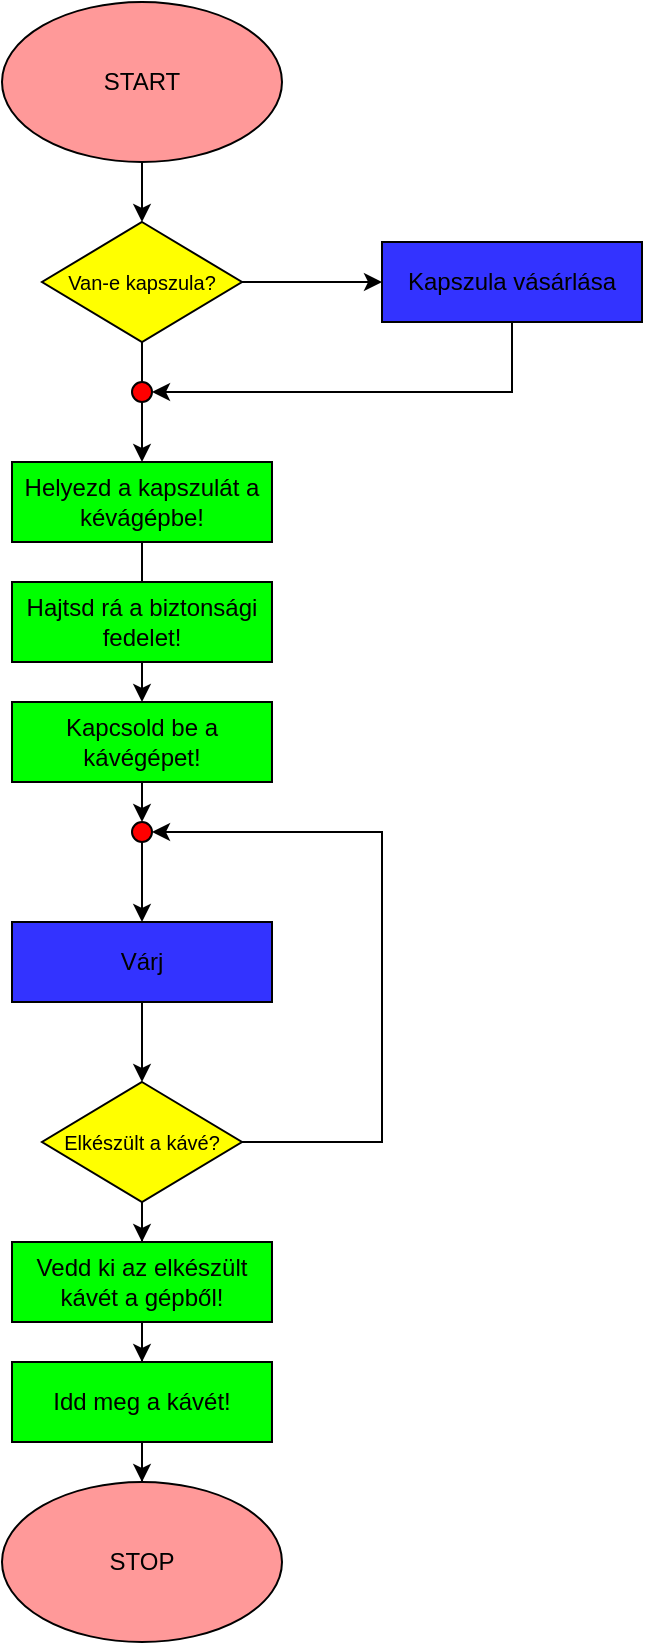 <mxfile version="24.2.5" type="device">
  <diagram id="C5RBs43oDa-KdzZeNtuy" name="Page-1">
    <mxGraphModel dx="1290" dy="629" grid="1" gridSize="10" guides="1" tooltips="1" connect="1" arrows="1" fold="1" page="1" pageScale="1" pageWidth="827" pageHeight="1169" math="0" shadow="0">
      <root>
        <mxCell id="WIyWlLk6GJQsqaUBKTNV-0" />
        <mxCell id="WIyWlLk6GJQsqaUBKTNV-1" parent="WIyWlLk6GJQsqaUBKTNV-0" />
        <mxCell id="uOjxGA-vQLZOeNI9uRZs-0" value="START" style="ellipse;whiteSpace=wrap;html=1;fillColor=#FF9999;" parent="WIyWlLk6GJQsqaUBKTNV-1" vertex="1">
          <mxGeometry x="130" y="60" width="140" height="80" as="geometry" />
        </mxCell>
        <mxCell id="uOjxGA-vQLZOeNI9uRZs-1" value="STOP" style="ellipse;whiteSpace=wrap;html=1;fillColor=#FF9999;" parent="WIyWlLk6GJQsqaUBKTNV-1" vertex="1">
          <mxGeometry x="130" y="800" width="140" height="80" as="geometry" />
        </mxCell>
        <mxCell id="uOjxGA-vQLZOeNI9uRZs-18" value="" style="edgeStyle=orthogonalEdgeStyle;rounded=0;orthogonalLoop=1;jettySize=auto;html=1;" parent="WIyWlLk6GJQsqaUBKTNV-1" source="uOjxGA-vQLZOeNI9uRZs-2" target="uOjxGA-vQLZOeNI9uRZs-9" edge="1">
          <mxGeometry relative="1" as="geometry" />
        </mxCell>
        <mxCell id="uOjxGA-vQLZOeNI9uRZs-2" value="&lt;font style=&quot;font-size: 10px;&quot;&gt;Van-e kapszula?&lt;/font&gt;" style="rhombus;whiteSpace=wrap;html=1;fillColor=#FFFF00;" parent="WIyWlLk6GJQsqaUBKTNV-1" vertex="1">
          <mxGeometry x="150" y="170" width="100" height="60" as="geometry" />
        </mxCell>
        <mxCell id="uOjxGA-vQLZOeNI9uRZs-3" value="" style="endArrow=classic;html=1;rounded=0;exitX=0.5;exitY=1;exitDx=0;exitDy=0;entryX=0.5;entryY=0;entryDx=0;entryDy=0;" parent="WIyWlLk6GJQsqaUBKTNV-1" source="uOjxGA-vQLZOeNI9uRZs-0" target="uOjxGA-vQLZOeNI9uRZs-2" edge="1">
          <mxGeometry width="50" height="50" relative="1" as="geometry">
            <mxPoint x="390" y="320" as="sourcePoint" />
            <mxPoint x="440" y="270" as="targetPoint" />
          </mxGeometry>
        </mxCell>
        <mxCell id="uOjxGA-vQLZOeNI9uRZs-20" style="edgeStyle=orthogonalEdgeStyle;rounded=0;orthogonalLoop=1;jettySize=auto;html=1;exitX=0.5;exitY=1;exitDx=0;exitDy=0;entryX=1;entryY=0.5;entryDx=0;entryDy=0;" parent="WIyWlLk6GJQsqaUBKTNV-1" source="uOjxGA-vQLZOeNI9uRZs-4" target="uOjxGA-vQLZOeNI9uRZs-16" edge="1">
          <mxGeometry relative="1" as="geometry">
            <mxPoint x="200" y="290" as="targetPoint" />
          </mxGeometry>
        </mxCell>
        <mxCell id="uOjxGA-vQLZOeNI9uRZs-4" value="Kapszula vásárlása" style="rounded=0;whiteSpace=wrap;html=1;fillColor=#3333FF;" parent="WIyWlLk6GJQsqaUBKTNV-1" vertex="1">
          <mxGeometry x="320" y="180" width="130" height="40" as="geometry" />
        </mxCell>
        <mxCell id="uOjxGA-vQLZOeNI9uRZs-5" value="" style="endArrow=classic;html=1;rounded=0;entryX=0;entryY=0.5;entryDx=0;entryDy=0;" parent="WIyWlLk6GJQsqaUBKTNV-1" source="uOjxGA-vQLZOeNI9uRZs-2" target="uOjxGA-vQLZOeNI9uRZs-4" edge="1">
          <mxGeometry width="50" height="50" relative="1" as="geometry">
            <mxPoint x="390" y="320" as="sourcePoint" />
            <mxPoint x="440" y="270" as="targetPoint" />
          </mxGeometry>
        </mxCell>
        <mxCell id="uOjxGA-vQLZOeNI9uRZs-21" value="" style="edgeStyle=orthogonalEdgeStyle;rounded=0;orthogonalLoop=1;jettySize=auto;html=1;" parent="WIyWlLk6GJQsqaUBKTNV-1" source="uOjxGA-vQLZOeNI9uRZs-9" target="uOjxGA-vQLZOeNI9uRZs-14" edge="1">
          <mxGeometry relative="1" as="geometry" />
        </mxCell>
        <mxCell id="uOjxGA-vQLZOeNI9uRZs-9" value="Helyezd a kapszulát a kévágépbe!" style="rounded=0;whiteSpace=wrap;html=1;fillColor=#00FF00;" parent="WIyWlLk6GJQsqaUBKTNV-1" vertex="1">
          <mxGeometry x="135" y="290" width="130" height="40" as="geometry" />
        </mxCell>
        <mxCell id="uOjxGA-vQLZOeNI9uRZs-31" value="" style="edgeStyle=orthogonalEdgeStyle;rounded=0;orthogonalLoop=1;jettySize=auto;html=1;" parent="WIyWlLk6GJQsqaUBKTNV-1" source="uOjxGA-vQLZOeNI9uRZs-10" target="uOjxGA-vQLZOeNI9uRZs-15" edge="1">
          <mxGeometry relative="1" as="geometry" />
        </mxCell>
        <mxCell id="uOjxGA-vQLZOeNI9uRZs-10" value="Várj" style="rounded=0;whiteSpace=wrap;html=1;fillColor=#3333FF;" parent="WIyWlLk6GJQsqaUBKTNV-1" vertex="1">
          <mxGeometry x="135" y="520" width="130" height="40" as="geometry" />
        </mxCell>
        <mxCell id="uOjxGA-vQLZOeNI9uRZs-11" value="Hajtsd rá a biztonsági fedelet!" style="rounded=0;whiteSpace=wrap;html=1;fillColor=#00FF00;" parent="WIyWlLk6GJQsqaUBKTNV-1" vertex="1">
          <mxGeometry x="135" y="350" width="130" height="40" as="geometry" />
        </mxCell>
        <mxCell id="uOjxGA-vQLZOeNI9uRZs-27" value="" style="edgeStyle=orthogonalEdgeStyle;rounded=0;orthogonalLoop=1;jettySize=auto;html=1;" parent="WIyWlLk6GJQsqaUBKTNV-1" source="uOjxGA-vQLZOeNI9uRZs-12" target="uOjxGA-vQLZOeNI9uRZs-1" edge="1">
          <mxGeometry relative="1" as="geometry" />
        </mxCell>
        <mxCell id="uOjxGA-vQLZOeNI9uRZs-12" value="Idd meg a kávét!" style="rounded=0;whiteSpace=wrap;html=1;fillColor=#00FF00;" parent="WIyWlLk6GJQsqaUBKTNV-1" vertex="1">
          <mxGeometry x="135" y="740" width="130" height="40" as="geometry" />
        </mxCell>
        <mxCell id="uOjxGA-vQLZOeNI9uRZs-26" value="" style="edgeStyle=orthogonalEdgeStyle;rounded=0;orthogonalLoop=1;jettySize=auto;html=1;" parent="WIyWlLk6GJQsqaUBKTNV-1" source="uOjxGA-vQLZOeNI9uRZs-13" target="uOjxGA-vQLZOeNI9uRZs-12" edge="1">
          <mxGeometry relative="1" as="geometry" />
        </mxCell>
        <mxCell id="uOjxGA-vQLZOeNI9uRZs-13" value="Vedd ki az elkészült kávét a gépből!" style="rounded=0;whiteSpace=wrap;html=1;fillColor=#00FF00;" parent="WIyWlLk6GJQsqaUBKTNV-1" vertex="1">
          <mxGeometry x="135" y="680" width="130" height="40" as="geometry" />
        </mxCell>
        <mxCell id="uOjxGA-vQLZOeNI9uRZs-23" style="edgeStyle=orthogonalEdgeStyle;rounded=0;orthogonalLoop=1;jettySize=auto;html=1;exitX=0.5;exitY=1;exitDx=0;exitDy=0;entryX=0.5;entryY=0;entryDx=0;entryDy=0;" parent="WIyWlLk6GJQsqaUBKTNV-1" source="uOjxGA-vQLZOeNI9uRZs-14" target="uOjxGA-vQLZOeNI9uRZs-22" edge="1">
          <mxGeometry relative="1" as="geometry" />
        </mxCell>
        <mxCell id="uOjxGA-vQLZOeNI9uRZs-14" value="Kapcsold be a kávégépet!" style="rounded=0;whiteSpace=wrap;html=1;fillColor=#00FF00;" parent="WIyWlLk6GJQsqaUBKTNV-1" vertex="1">
          <mxGeometry x="135" y="410" width="130" height="40" as="geometry" />
        </mxCell>
        <mxCell id="uOjxGA-vQLZOeNI9uRZs-25" value="" style="edgeStyle=orthogonalEdgeStyle;rounded=0;orthogonalLoop=1;jettySize=auto;html=1;" parent="WIyWlLk6GJQsqaUBKTNV-1" source="uOjxGA-vQLZOeNI9uRZs-15" target="uOjxGA-vQLZOeNI9uRZs-13" edge="1">
          <mxGeometry relative="1" as="geometry" />
        </mxCell>
        <mxCell id="uOjxGA-vQLZOeNI9uRZs-28" style="edgeStyle=orthogonalEdgeStyle;rounded=0;orthogonalLoop=1;jettySize=auto;html=1;exitX=1;exitY=0.5;exitDx=0;exitDy=0;entryX=1;entryY=0.5;entryDx=0;entryDy=0;" parent="WIyWlLk6GJQsqaUBKTNV-1" source="uOjxGA-vQLZOeNI9uRZs-15" target="uOjxGA-vQLZOeNI9uRZs-22" edge="1">
          <mxGeometry relative="1" as="geometry">
            <Array as="points">
              <mxPoint x="320" y="630" />
              <mxPoint x="320" y="475" />
            </Array>
          </mxGeometry>
        </mxCell>
        <mxCell id="uOjxGA-vQLZOeNI9uRZs-15" value="&lt;font style=&quot;font-size: 10px;&quot;&gt;Elkészült a kávé?&lt;/font&gt;" style="rhombus;whiteSpace=wrap;html=1;fillColor=#FFFF00;" parent="WIyWlLk6GJQsqaUBKTNV-1" vertex="1">
          <mxGeometry x="150" y="600" width="100" height="60" as="geometry" />
        </mxCell>
        <mxCell id="uOjxGA-vQLZOeNI9uRZs-16" value="" style="ellipse;whiteSpace=wrap;html=1;aspect=fixed;fillColor=#FF0000;" parent="WIyWlLk6GJQsqaUBKTNV-1" vertex="1">
          <mxGeometry x="195" y="250" width="10" height="10" as="geometry" />
        </mxCell>
        <mxCell id="uOjxGA-vQLZOeNI9uRZs-22" value="" style="ellipse;whiteSpace=wrap;html=1;aspect=fixed;fillColor=#FF0000;" parent="WIyWlLk6GJQsqaUBKTNV-1" vertex="1">
          <mxGeometry x="195" y="470" width="10" height="10" as="geometry" />
        </mxCell>
        <mxCell id="uOjxGA-vQLZOeNI9uRZs-34" value="" style="endArrow=classic;html=1;rounded=0;exitX=0.5;exitY=1;exitDx=0;exitDy=0;entryX=0.5;entryY=0;entryDx=0;entryDy=0;" parent="WIyWlLk6GJQsqaUBKTNV-1" source="uOjxGA-vQLZOeNI9uRZs-22" target="uOjxGA-vQLZOeNI9uRZs-10" edge="1">
          <mxGeometry width="50" height="50" relative="1" as="geometry">
            <mxPoint x="390" y="690" as="sourcePoint" />
            <mxPoint x="440" y="640" as="targetPoint" />
          </mxGeometry>
        </mxCell>
      </root>
    </mxGraphModel>
  </diagram>
</mxfile>
